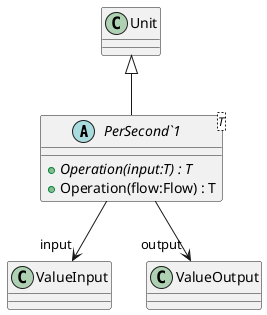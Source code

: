 @startuml
abstract class "PerSecond`1"<T> {
    + {abstract} Operation(input:T) : T
    + Operation(flow:Flow) : T
}
Unit <|-- "PerSecond`1"
"PerSecond`1" --> "input" ValueInput
"PerSecond`1" --> "output" ValueOutput
@enduml
